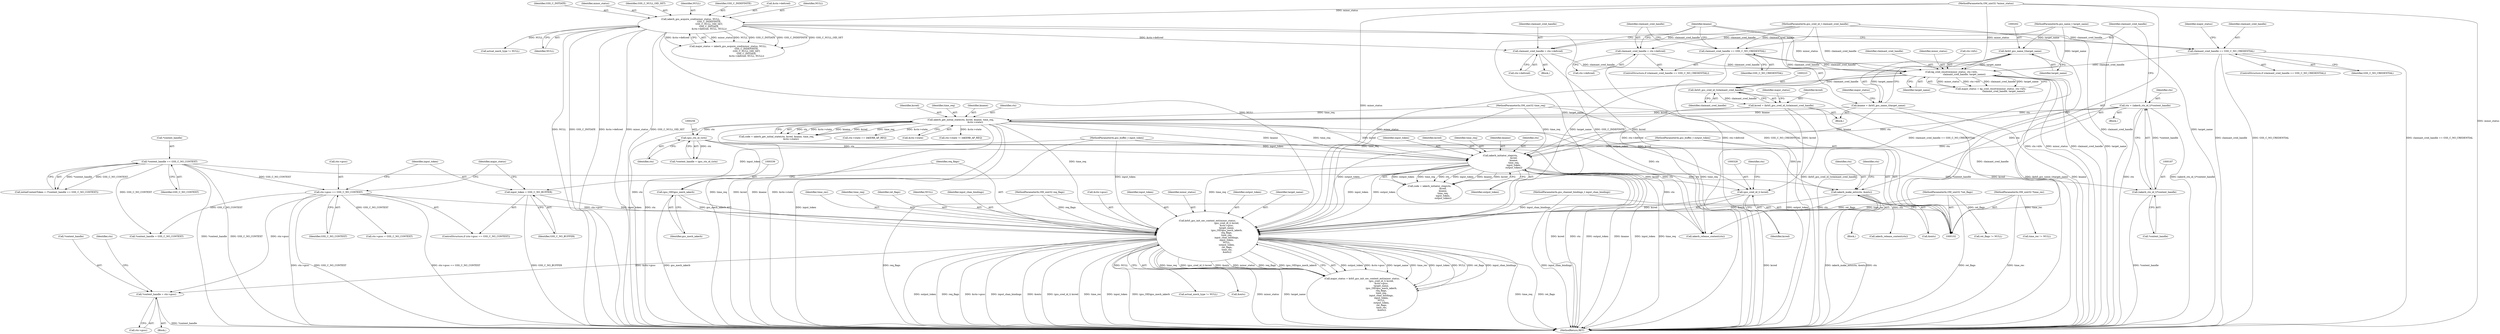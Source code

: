 digraph "1_krb5_e04f0283516e80d2f93366e0d479d13c9b5c8c2a_3@del" {
"1000353" [label="(Call,*context_handle = ctx->gssc)"];
"1000315" [label="(Call,ctx->gssc == GSS_C_NO_CONTEXT)"];
"1000132" [label="(Call,*context_handle == GSS_C_NO_CONTEXT)"];
"1000325" [label="(Call,krb5_gss_init_sec_context_ext(minor_status,\n                                                     (gss_cred_id_t) kcred,\n                                                     &ctx->gssc,\n                                                     target_name,\n                                                     (gss_OID)gss_mech_iakerb,\n                                                     req_flags,\n                                                     time_req,\n                                                     input_chan_bindings,\n                                                     input_token,\n                                                     NULL,\n                                                     output_token,\n                                                      ret_flags,\n                                                      time_rec,\n                                                      &exts))"];
"1000206" [label="(Call,kg_cred_resolve(minor_status, ctx->k5c,\n                                   claimant_cred_handle, target_name))"];
"1000161" [label="(Call,iakerb_gss_acquire_cred(minor_status, NULL,\n                                                   GSS_C_INDEFINITE,\n                                                   GSS_C_NULL_OID_SET,\n                                                   GSS_C_INITIATE,\n                                                   &ctx->defcred, NULL, NULL))"];
"1000103" [label="(MethodParameterIn,OM_uint32 *minor_status)"];
"1000177" [label="(Call,claimant_cred_handle = ctx->defcred)"];
"1000104" [label="(MethodParameterIn,gss_cred_id_t claimant_cred_handle)"];
"1000194" [label="(Call,claimant_cred_handle = ctx->defcred)"];
"1000155" [label="(Call,claimant_cred_handle == GSS_C_NO_CREDENTIAL)"];
"1000191" [label="(Call,claimant_cred_handle == GSS_C_NO_CREDENTIAL)"];
"1000201" [label="(Call,(krb5_gss_name_t)target_name)"];
"1000106" [label="(MethodParameterIn,gss_name_t target_name)"];
"1000327" [label="(Call,(gss_cred_id_t) kcred)"];
"1000220" [label="(Call,kcred = (krb5_gss_cred_id_t)claimant_cred_handle)"];
"1000222" [label="(Call,(krb5_gss_cred_id_t)claimant_cred_handle)"];
"1000233" [label="(Call,iakerb_get_initial_state(ctx, kcred, kname, time_req,\n                                        &ctx->state))"];
"1000184" [label="(Call,ctx = (iakerb_ctx_id_t)*context_handle)"];
"1000186" [label="(Call,(iakerb_ctx_id_t)*context_handle)"];
"1000199" [label="(Call,kname = (krb5_gss_name_t)target_name)"];
"1000109" [label="(MethodParameterIn,OM_uint32 time_req)"];
"1000267" [label="(Call,iakerb_initiator_step(ctx,\n                                     kcred,\n                                     kname,\n                                     time_req,\n                                     input_token,\n                                     output_token))"];
"1000255" [label="(Call,(gss_ctx_id_t)ctx)"];
"1000111" [label="(MethodParameterIn,gss_buffer_t input_token)"];
"1000113" [label="(MethodParameterIn,gss_buffer_t output_token)"];
"1000335" [label="(Call,(gss_OID)gss_mech_iakerb)"];
"1000108" [label="(MethodParameterIn,OM_uint32 req_flags)"];
"1000110" [label="(MethodParameterIn,gss_channel_bindings_t input_chan_bindings)"];
"1000320" [label="(Call,input_token = GSS_C_NO_BUFFER)"];
"1000114" [label="(MethodParameterIn,OM_uint32 *ret_flags)"];
"1000115" [label="(MethodParameterIn,OM_uint32 *time_rec)"];
"1000310" [label="(Call,iakerb_make_exts(ctx, &exts))"];
"1000193" [label="(Identifier,GSS_C_NO_CREDENTIAL)"];
"1000201" [label="(Call,(krb5_gss_name_t)target_name)"];
"1000272" [label="(Identifier,input_token)"];
"1000106" [label="(MethodParameterIn,gss_name_t target_name)"];
"1000205" [label="(Identifier,major_status)"];
"1000231" [label="(Call,code = iakerb_get_initial_state(ctx, kcred, kname, time_req,\n                                        &ctx->state))"];
"1000196" [label="(Call,ctx->defcred)"];
"1000335" [label="(Call,(gss_OID)gss_mech_iakerb)"];
"1000340" [label="(Identifier,input_chan_bindings)"];
"1000171" [label="(Identifier,NULL)"];
"1000108" [label="(MethodParameterIn,OM_uint32 req_flags)"];
"1000195" [label="(Identifier,claimant_cred_handle)"];
"1000292" [label="(Call,ctx->state == IAKERB_AP_REQ)"];
"1000166" [label="(Identifier,GSS_C_INITIATE)"];
"1000188" [label="(Call,*context_handle)"];
"1000367" [label="(Call,actual_mech_type != NULL)"];
"1000224" [label="(Identifier,claimant_cred_handle)"];
"1000135" [label="(Identifier,GSS_C_NO_CONTEXT)"];
"1000222" [label="(Call,(krb5_gss_cred_id_t)claimant_cred_handle)"];
"1000346" [label="(Call,&exts)"];
"1000338" [label="(Identifier,req_flags)"];
"1000159" [label="(Call,major_status = iakerb_gss_acquire_cred(minor_status, NULL,\n                                                   GSS_C_INDEFINITE,\n                                                   GSS_C_NULL_OID_SET,\n                                                   GSS_C_INITIATE,\n                                                   &ctx->defcred, NULL, NULL))"];
"1000179" [label="(Call,ctx->defcred)"];
"1000267" [label="(Call,iakerb_initiator_step(ctx,\n                                     kcred,\n                                     kname,\n                                     time_req,\n                                     input_token,\n                                     output_token))"];
"1000379" [label="(Call,actual_mech_type != NULL)"];
"1000353" [label="(Call,*context_handle = ctx->gssc)"];
"1000158" [label="(Block,)"];
"1000157" [label="(Identifier,GSS_C_NO_CREDENTIAL)"];
"1000429" [label="(MethodReturn,RET)"];
"1000185" [label="(Identifier,ctx)"];
"1000178" [label="(Identifier,claimant_cred_handle)"];
"1000183" [label="(Block,)"];
"1000111" [label="(MethodParameterIn,gss_buffer_t input_token)"];
"1000208" [label="(Call,ctx->k5c)"];
"1000311" [label="(Identifier,ctx)"];
"1000109" [label="(MethodParameterIn,OM_uint32 time_req)"];
"1000330" [label="(Call,&ctx->gssc)"];
"1000321" [label="(Identifier,input_token)"];
"1000341" [label="(Identifier,input_token)"];
"1000332" [label="(Identifier,ctx)"];
"1000317" [label="(Identifier,ctx)"];
"1000162" [label="(Identifier,minor_status)"];
"1000132" [label="(Call,*context_handle == GSS_C_NO_CONTEXT)"];
"1000326" [label="(Identifier,minor_status)"];
"1000319" [label="(Identifier,GSS_C_NO_CONTEXT)"];
"1000160" [label="(Identifier,major_status)"];
"1000359" [label="(Call,ctx->gssc = GSS_C_NO_CONTEXT)"];
"1000226" [label="(Identifier,major_status)"];
"1000184" [label="(Call,ctx = (iakerb_ctx_id_t)*context_handle)"];
"1000343" [label="(Identifier,output_token)"];
"1000421" [label="(Call,iakerb_release_context(ctx))"];
"1000297" [label="(Block,)"];
"1000334" [label="(Identifier,target_name)"];
"1000116" [label="(Block,)"];
"1000352" [label="(Block,)"];
"1000236" [label="(Identifier,kname)"];
"1000154" [label="(ControlStructure,if (claimant_cred_handle == GSS_C_NO_CREDENTIAL))"];
"1000269" [label="(Identifier,kcred)"];
"1000194" [label="(Call,claimant_cred_handle = ctx->defcred)"];
"1000271" [label="(Identifier,time_req)"];
"1000337" [label="(Identifier,gss_mech_iakerb)"];
"1000206" [label="(Call,kg_cred_resolve(minor_status, ctx->k5c,\n                                   claimant_cred_handle, target_name))"];
"1000323" [label="(Call,major_status = krb5_gss_init_sec_context_ext(minor_status,\n                                                     (gss_cred_id_t) kcred,\n                                                     &ctx->gssc,\n                                                     target_name,\n                                                     (gss_OID)gss_mech_iakerb,\n                                                     req_flags,\n                                                     time_req,\n                                                     input_chan_bindings,\n                                                     input_token,\n                                                     NULL,\n                                                     output_token,\n                                                      ret_flags,\n                                                      time_rec,\n                                                      &exts))"];
"1000165" [label="(Identifier,GSS_C_NULL_OID_SET)"];
"1000211" [label="(Identifier,claimant_cred_handle)"];
"1000220" [label="(Call,kcred = (krb5_gss_cred_id_t)claimant_cred_handle)"];
"1000207" [label="(Identifier,minor_status)"];
"1000238" [label="(Call,&ctx->state)"];
"1000234" [label="(Identifier,ctx)"];
"1000259" [label="(Call,ctx->state != IAKERB_AP_REQ)"];
"1000110" [label="(MethodParameterIn,gss_channel_bindings_t input_chan_bindings)"];
"1000204" [label="(Call,major_status = kg_cred_resolve(minor_status, ctx->k5c,\n                                   claimant_cred_handle, target_name))"];
"1000190" [label="(ControlStructure,if (claimant_cred_handle == GSS_C_NO_CREDENTIAL))"];
"1000115" [label="(MethodParameterIn,OM_uint32 *time_rec)"];
"1000423" [label="(Call,*context_handle = GSS_C_NO_CONTEXT)"];
"1000163" [label="(Identifier,NULL)"];
"1000270" [label="(Identifier,kname)"];
"1000130" [label="(Call,initialContextToken = (*context_handle == GSS_C_NO_CONTEXT))"];
"1000268" [label="(Identifier,ctx)"];
"1000389" [label="(Call,ret_flags != NULL)"];
"1000192" [label="(Identifier,claimant_cred_handle)"];
"1000191" [label="(Call,claimant_cred_handle == GSS_C_NO_CREDENTIAL)"];
"1000114" [label="(MethodParameterIn,OM_uint32 *ret_flags)"];
"1000345" [label="(Identifier,time_rec)"];
"1000156" [label="(Identifier,claimant_cred_handle)"];
"1000339" [label="(Identifier,time_req)"];
"1000354" [label="(Call,*context_handle)"];
"1000315" [label="(Call,ctx->gssc == GSS_C_NO_CONTEXT)"];
"1000212" [label="(Identifier,target_name)"];
"1000320" [label="(Call,input_token = GSS_C_NO_BUFFER)"];
"1000133" [label="(Call,*context_handle)"];
"1000314" [label="(ControlStructure,if (ctx->gssc == GSS_C_NO_CONTEXT))"];
"1000310" [label="(Call,iakerb_make_exts(ctx, &exts))"];
"1000104" [label="(MethodParameterIn,gss_cred_id_t claimant_cred_handle)"];
"1000265" [label="(Call,code = iakerb_initiator_step(ctx,\n                                     kcred,\n                                     kname,\n                                     time_req,\n                                     input_token,\n                                     output_token))"];
"1000327" [label="(Call,(gss_cred_id_t) kcred)"];
"1000356" [label="(Call,ctx->gssc)"];
"1000324" [label="(Identifier,major_status)"];
"1000113" [label="(MethodParameterIn,gss_buffer_t output_token)"];
"1000364" [label="(Call,iakerb_release_context(ctx))"];
"1000233" [label="(Call,iakerb_get_initial_state(ctx, kcred, kname, time_req,\n                                        &ctx->state))"];
"1000235" [label="(Identifier,kcred)"];
"1000273" [label="(Identifier,output_token)"];
"1000361" [label="(Identifier,ctx)"];
"1000344" [label="(Identifier,ret_flags)"];
"1000329" [label="(Identifier,kcred)"];
"1000172" [label="(Identifier,NULL)"];
"1000252" [label="(Call,*context_handle = (gss_ctx_id_t)ctx)"];
"1000325" [label="(Call,krb5_gss_init_sec_context_ext(minor_status,\n                                                     (gss_cred_id_t) kcred,\n                                                     &ctx->gssc,\n                                                     target_name,\n                                                     (gss_OID)gss_mech_iakerb,\n                                                     req_flags,\n                                                     time_req,\n                                                     input_chan_bindings,\n                                                     input_token,\n                                                     NULL,\n                                                     output_token,\n                                                      ret_flags,\n                                                      time_rec,\n                                                      &exts))"];
"1000312" [label="(Call,&exts)"];
"1000199" [label="(Call,kname = (krb5_gss_name_t)target_name)"];
"1000397" [label="(Call,time_rec != NULL)"];
"1000322" [label="(Identifier,GSS_C_NO_BUFFER)"];
"1000164" [label="(Identifier,GSS_C_INDEFINITE)"];
"1000161" [label="(Call,iakerb_gss_acquire_cred(minor_status, NULL,\n                                                   GSS_C_INDEFINITE,\n                                                   GSS_C_NULL_OID_SET,\n                                                   GSS_C_INITIATE,\n                                                   &ctx->defcred, NULL, NULL))"];
"1000200" [label="(Identifier,kname)"];
"1000316" [label="(Call,ctx->gssc)"];
"1000167" [label="(Call,&ctx->defcred)"];
"1000186" [label="(Call,(iakerb_ctx_id_t)*context_handle)"];
"1000203" [label="(Identifier,target_name)"];
"1000103" [label="(MethodParameterIn,OM_uint32 *minor_status)"];
"1000237" [label="(Identifier,time_req)"];
"1000255" [label="(Call,(gss_ctx_id_t)ctx)"];
"1000221" [label="(Identifier,kcred)"];
"1000177" [label="(Call,claimant_cred_handle = ctx->defcred)"];
"1000257" [label="(Identifier,ctx)"];
"1000155" [label="(Call,claimant_cred_handle == GSS_C_NO_CREDENTIAL)"];
"1000342" [label="(Identifier,NULL)"];
"1000353" -> "1000352"  [label="AST: "];
"1000353" -> "1000356"  [label="CFG: "];
"1000354" -> "1000353"  [label="AST: "];
"1000356" -> "1000353"  [label="AST: "];
"1000361" -> "1000353"  [label="CFG: "];
"1000353" -> "1000429"  [label="DDG: *context_handle"];
"1000315" -> "1000353"  [label="DDG: ctx->gssc"];
"1000325" -> "1000353"  [label="DDG: &ctx->gssc"];
"1000315" -> "1000314"  [label="AST: "];
"1000315" -> "1000319"  [label="CFG: "];
"1000316" -> "1000315"  [label="AST: "];
"1000319" -> "1000315"  [label="AST: "];
"1000321" -> "1000315"  [label="CFG: "];
"1000324" -> "1000315"  [label="CFG: "];
"1000315" -> "1000429"  [label="DDG: ctx->gssc == GSS_C_NO_CONTEXT"];
"1000315" -> "1000429"  [label="DDG: ctx->gssc"];
"1000315" -> "1000429"  [label="DDG: GSS_C_NO_CONTEXT"];
"1000132" -> "1000315"  [label="DDG: GSS_C_NO_CONTEXT"];
"1000315" -> "1000325"  [label="DDG: ctx->gssc"];
"1000315" -> "1000359"  [label="DDG: GSS_C_NO_CONTEXT"];
"1000315" -> "1000423"  [label="DDG: GSS_C_NO_CONTEXT"];
"1000132" -> "1000130"  [label="AST: "];
"1000132" -> "1000135"  [label="CFG: "];
"1000133" -> "1000132"  [label="AST: "];
"1000135" -> "1000132"  [label="AST: "];
"1000130" -> "1000132"  [label="CFG: "];
"1000132" -> "1000429"  [label="DDG: *context_handle"];
"1000132" -> "1000429"  [label="DDG: GSS_C_NO_CONTEXT"];
"1000132" -> "1000130"  [label="DDG: *context_handle"];
"1000132" -> "1000130"  [label="DDG: GSS_C_NO_CONTEXT"];
"1000132" -> "1000186"  [label="DDG: *context_handle"];
"1000132" -> "1000423"  [label="DDG: GSS_C_NO_CONTEXT"];
"1000325" -> "1000323"  [label="AST: "];
"1000325" -> "1000346"  [label="CFG: "];
"1000326" -> "1000325"  [label="AST: "];
"1000327" -> "1000325"  [label="AST: "];
"1000330" -> "1000325"  [label="AST: "];
"1000334" -> "1000325"  [label="AST: "];
"1000335" -> "1000325"  [label="AST: "];
"1000338" -> "1000325"  [label="AST: "];
"1000339" -> "1000325"  [label="AST: "];
"1000340" -> "1000325"  [label="AST: "];
"1000341" -> "1000325"  [label="AST: "];
"1000342" -> "1000325"  [label="AST: "];
"1000343" -> "1000325"  [label="AST: "];
"1000344" -> "1000325"  [label="AST: "];
"1000345" -> "1000325"  [label="AST: "];
"1000346" -> "1000325"  [label="AST: "];
"1000323" -> "1000325"  [label="CFG: "];
"1000325" -> "1000429"  [label="DDG: minor_status"];
"1000325" -> "1000429"  [label="DDG: target_name"];
"1000325" -> "1000429"  [label="DDG: time_req"];
"1000325" -> "1000429"  [label="DDG: ret_flags"];
"1000325" -> "1000429"  [label="DDG: output_token"];
"1000325" -> "1000429"  [label="DDG: req_flags"];
"1000325" -> "1000429"  [label="DDG: &ctx->gssc"];
"1000325" -> "1000429"  [label="DDG: input_chan_bindings"];
"1000325" -> "1000429"  [label="DDG: &exts"];
"1000325" -> "1000429"  [label="DDG: (gss_cred_id_t) kcred"];
"1000325" -> "1000429"  [label="DDG: time_rec"];
"1000325" -> "1000429"  [label="DDG: input_token"];
"1000325" -> "1000429"  [label="DDG: (gss_OID)gss_mech_iakerb"];
"1000325" -> "1000323"  [label="DDG: output_token"];
"1000325" -> "1000323"  [label="DDG: &ctx->gssc"];
"1000325" -> "1000323"  [label="DDG: target_name"];
"1000325" -> "1000323"  [label="DDG: time_rec"];
"1000325" -> "1000323"  [label="DDG: input_token"];
"1000325" -> "1000323"  [label="DDG: NULL"];
"1000325" -> "1000323"  [label="DDG: ret_flags"];
"1000325" -> "1000323"  [label="DDG: input_chan_bindings"];
"1000325" -> "1000323"  [label="DDG: time_req"];
"1000325" -> "1000323"  [label="DDG: (gss_cred_id_t) kcred"];
"1000325" -> "1000323"  [label="DDG: &exts"];
"1000325" -> "1000323"  [label="DDG: minor_status"];
"1000325" -> "1000323"  [label="DDG: req_flags"];
"1000325" -> "1000323"  [label="DDG: (gss_OID)gss_mech_iakerb"];
"1000206" -> "1000325"  [label="DDG: minor_status"];
"1000206" -> "1000325"  [label="DDG: target_name"];
"1000103" -> "1000325"  [label="DDG: minor_status"];
"1000327" -> "1000325"  [label="DDG: kcred"];
"1000106" -> "1000325"  [label="DDG: target_name"];
"1000335" -> "1000325"  [label="DDG: gss_mech_iakerb"];
"1000108" -> "1000325"  [label="DDG: req_flags"];
"1000233" -> "1000325"  [label="DDG: time_req"];
"1000267" -> "1000325"  [label="DDG: time_req"];
"1000267" -> "1000325"  [label="DDG: input_token"];
"1000267" -> "1000325"  [label="DDG: output_token"];
"1000109" -> "1000325"  [label="DDG: time_req"];
"1000110" -> "1000325"  [label="DDG: input_chan_bindings"];
"1000320" -> "1000325"  [label="DDG: input_token"];
"1000111" -> "1000325"  [label="DDG: input_token"];
"1000161" -> "1000325"  [label="DDG: NULL"];
"1000113" -> "1000325"  [label="DDG: output_token"];
"1000114" -> "1000325"  [label="DDG: ret_flags"];
"1000115" -> "1000325"  [label="DDG: time_rec"];
"1000310" -> "1000325"  [label="DDG: &exts"];
"1000325" -> "1000367"  [label="DDG: NULL"];
"1000206" -> "1000204"  [label="AST: "];
"1000206" -> "1000212"  [label="CFG: "];
"1000207" -> "1000206"  [label="AST: "];
"1000208" -> "1000206"  [label="AST: "];
"1000211" -> "1000206"  [label="AST: "];
"1000212" -> "1000206"  [label="AST: "];
"1000204" -> "1000206"  [label="CFG: "];
"1000206" -> "1000429"  [label="DDG: target_name"];
"1000206" -> "1000429"  [label="DDG: ctx->k5c"];
"1000206" -> "1000429"  [label="DDG: minor_status"];
"1000206" -> "1000429"  [label="DDG: claimant_cred_handle"];
"1000206" -> "1000204"  [label="DDG: minor_status"];
"1000206" -> "1000204"  [label="DDG: ctx->k5c"];
"1000206" -> "1000204"  [label="DDG: claimant_cred_handle"];
"1000206" -> "1000204"  [label="DDG: target_name"];
"1000161" -> "1000206"  [label="DDG: minor_status"];
"1000103" -> "1000206"  [label="DDG: minor_status"];
"1000177" -> "1000206"  [label="DDG: claimant_cred_handle"];
"1000194" -> "1000206"  [label="DDG: claimant_cred_handle"];
"1000155" -> "1000206"  [label="DDG: claimant_cred_handle"];
"1000191" -> "1000206"  [label="DDG: claimant_cred_handle"];
"1000104" -> "1000206"  [label="DDG: claimant_cred_handle"];
"1000201" -> "1000206"  [label="DDG: target_name"];
"1000106" -> "1000206"  [label="DDG: target_name"];
"1000206" -> "1000222"  [label="DDG: claimant_cred_handle"];
"1000161" -> "1000159"  [label="AST: "];
"1000161" -> "1000172"  [label="CFG: "];
"1000162" -> "1000161"  [label="AST: "];
"1000163" -> "1000161"  [label="AST: "];
"1000164" -> "1000161"  [label="AST: "];
"1000165" -> "1000161"  [label="AST: "];
"1000166" -> "1000161"  [label="AST: "];
"1000167" -> "1000161"  [label="AST: "];
"1000171" -> "1000161"  [label="AST: "];
"1000172" -> "1000161"  [label="AST: "];
"1000159" -> "1000161"  [label="CFG: "];
"1000161" -> "1000429"  [label="DDG: GSS_C_INDEFINITE"];
"1000161" -> "1000429"  [label="DDG: NULL"];
"1000161" -> "1000429"  [label="DDG: GSS_C_INITIATE"];
"1000161" -> "1000429"  [label="DDG: &ctx->defcred"];
"1000161" -> "1000429"  [label="DDG: minor_status"];
"1000161" -> "1000429"  [label="DDG: GSS_C_NULL_OID_SET"];
"1000161" -> "1000159"  [label="DDG: minor_status"];
"1000161" -> "1000159"  [label="DDG: NULL"];
"1000161" -> "1000159"  [label="DDG: GSS_C_INITIATE"];
"1000161" -> "1000159"  [label="DDG: GSS_C_INDEFINITE"];
"1000161" -> "1000159"  [label="DDG: GSS_C_NULL_OID_SET"];
"1000161" -> "1000159"  [label="DDG: &ctx->defcred"];
"1000103" -> "1000161"  [label="DDG: minor_status"];
"1000161" -> "1000177"  [label="DDG: &ctx->defcred"];
"1000161" -> "1000379"  [label="DDG: NULL"];
"1000103" -> "1000102"  [label="AST: "];
"1000103" -> "1000429"  [label="DDG: minor_status"];
"1000177" -> "1000158"  [label="AST: "];
"1000177" -> "1000179"  [label="CFG: "];
"1000178" -> "1000177"  [label="AST: "];
"1000179" -> "1000177"  [label="AST: "];
"1000200" -> "1000177"  [label="CFG: "];
"1000177" -> "1000429"  [label="DDG: ctx->defcred"];
"1000104" -> "1000177"  [label="DDG: claimant_cred_handle"];
"1000104" -> "1000102"  [label="AST: "];
"1000104" -> "1000429"  [label="DDG: claimant_cred_handle"];
"1000104" -> "1000155"  [label="DDG: claimant_cred_handle"];
"1000104" -> "1000191"  [label="DDG: claimant_cred_handle"];
"1000104" -> "1000194"  [label="DDG: claimant_cred_handle"];
"1000104" -> "1000222"  [label="DDG: claimant_cred_handle"];
"1000194" -> "1000190"  [label="AST: "];
"1000194" -> "1000196"  [label="CFG: "];
"1000195" -> "1000194"  [label="AST: "];
"1000196" -> "1000194"  [label="AST: "];
"1000200" -> "1000194"  [label="CFG: "];
"1000194" -> "1000429"  [label="DDG: ctx->defcred"];
"1000155" -> "1000154"  [label="AST: "];
"1000155" -> "1000157"  [label="CFG: "];
"1000156" -> "1000155"  [label="AST: "];
"1000157" -> "1000155"  [label="AST: "];
"1000160" -> "1000155"  [label="CFG: "];
"1000200" -> "1000155"  [label="CFG: "];
"1000155" -> "1000429"  [label="DDG: GSS_C_NO_CREDENTIAL"];
"1000155" -> "1000429"  [label="DDG: claimant_cred_handle == GSS_C_NO_CREDENTIAL"];
"1000155" -> "1000429"  [label="DDG: claimant_cred_handle"];
"1000191" -> "1000190"  [label="AST: "];
"1000191" -> "1000193"  [label="CFG: "];
"1000192" -> "1000191"  [label="AST: "];
"1000193" -> "1000191"  [label="AST: "];
"1000195" -> "1000191"  [label="CFG: "];
"1000200" -> "1000191"  [label="CFG: "];
"1000191" -> "1000429"  [label="DDG: claimant_cred_handle == GSS_C_NO_CREDENTIAL"];
"1000191" -> "1000429"  [label="DDG: GSS_C_NO_CREDENTIAL"];
"1000201" -> "1000199"  [label="AST: "];
"1000201" -> "1000203"  [label="CFG: "];
"1000202" -> "1000201"  [label="AST: "];
"1000203" -> "1000201"  [label="AST: "];
"1000199" -> "1000201"  [label="CFG: "];
"1000201" -> "1000199"  [label="DDG: target_name"];
"1000106" -> "1000201"  [label="DDG: target_name"];
"1000106" -> "1000102"  [label="AST: "];
"1000106" -> "1000429"  [label="DDG: target_name"];
"1000327" -> "1000329"  [label="CFG: "];
"1000328" -> "1000327"  [label="AST: "];
"1000329" -> "1000327"  [label="AST: "];
"1000332" -> "1000327"  [label="CFG: "];
"1000327" -> "1000429"  [label="DDG: kcred"];
"1000220" -> "1000327"  [label="DDG: kcred"];
"1000233" -> "1000327"  [label="DDG: kcred"];
"1000267" -> "1000327"  [label="DDG: kcred"];
"1000220" -> "1000116"  [label="AST: "];
"1000220" -> "1000222"  [label="CFG: "];
"1000221" -> "1000220"  [label="AST: "];
"1000222" -> "1000220"  [label="AST: "];
"1000226" -> "1000220"  [label="CFG: "];
"1000220" -> "1000429"  [label="DDG: kcred"];
"1000220" -> "1000429"  [label="DDG: (krb5_gss_cred_id_t)claimant_cred_handle"];
"1000222" -> "1000220"  [label="DDG: claimant_cred_handle"];
"1000220" -> "1000233"  [label="DDG: kcred"];
"1000220" -> "1000267"  [label="DDG: kcred"];
"1000222" -> "1000224"  [label="CFG: "];
"1000223" -> "1000222"  [label="AST: "];
"1000224" -> "1000222"  [label="AST: "];
"1000222" -> "1000429"  [label="DDG: claimant_cred_handle"];
"1000233" -> "1000231"  [label="AST: "];
"1000233" -> "1000238"  [label="CFG: "];
"1000234" -> "1000233"  [label="AST: "];
"1000235" -> "1000233"  [label="AST: "];
"1000236" -> "1000233"  [label="AST: "];
"1000237" -> "1000233"  [label="AST: "];
"1000238" -> "1000233"  [label="AST: "];
"1000231" -> "1000233"  [label="CFG: "];
"1000233" -> "1000429"  [label="DDG: time_req"];
"1000233" -> "1000429"  [label="DDG: kname"];
"1000233" -> "1000429"  [label="DDG: kcred"];
"1000233" -> "1000429"  [label="DDG: &ctx->state"];
"1000233" -> "1000429"  [label="DDG: ctx"];
"1000233" -> "1000231"  [label="DDG: ctx"];
"1000233" -> "1000231"  [label="DDG: &ctx->state"];
"1000233" -> "1000231"  [label="DDG: kname"];
"1000233" -> "1000231"  [label="DDG: kcred"];
"1000233" -> "1000231"  [label="DDG: time_req"];
"1000184" -> "1000233"  [label="DDG: ctx"];
"1000199" -> "1000233"  [label="DDG: kname"];
"1000109" -> "1000233"  [label="DDG: time_req"];
"1000233" -> "1000255"  [label="DDG: ctx"];
"1000233" -> "1000259"  [label="DDG: &ctx->state"];
"1000233" -> "1000267"  [label="DDG: kcred"];
"1000233" -> "1000267"  [label="DDG: kname"];
"1000233" -> "1000267"  [label="DDG: time_req"];
"1000233" -> "1000292"  [label="DDG: &ctx->state"];
"1000233" -> "1000421"  [label="DDG: ctx"];
"1000184" -> "1000183"  [label="AST: "];
"1000184" -> "1000186"  [label="CFG: "];
"1000185" -> "1000184"  [label="AST: "];
"1000186" -> "1000184"  [label="AST: "];
"1000192" -> "1000184"  [label="CFG: "];
"1000184" -> "1000429"  [label="DDG: (iakerb_ctx_id_t)*context_handle"];
"1000184" -> "1000429"  [label="DDG: ctx"];
"1000186" -> "1000184"  [label="DDG: *context_handle"];
"1000184" -> "1000267"  [label="DDG: ctx"];
"1000184" -> "1000310"  [label="DDG: ctx"];
"1000184" -> "1000421"  [label="DDG: ctx"];
"1000186" -> "1000188"  [label="CFG: "];
"1000187" -> "1000186"  [label="AST: "];
"1000188" -> "1000186"  [label="AST: "];
"1000186" -> "1000429"  [label="DDG: *context_handle"];
"1000199" -> "1000116"  [label="AST: "];
"1000200" -> "1000199"  [label="AST: "];
"1000205" -> "1000199"  [label="CFG: "];
"1000199" -> "1000429"  [label="DDG: (krb5_gss_name_t)target_name"];
"1000199" -> "1000429"  [label="DDG: kname"];
"1000199" -> "1000267"  [label="DDG: kname"];
"1000109" -> "1000102"  [label="AST: "];
"1000109" -> "1000429"  [label="DDG: time_req"];
"1000109" -> "1000267"  [label="DDG: time_req"];
"1000267" -> "1000265"  [label="AST: "];
"1000267" -> "1000273"  [label="CFG: "];
"1000268" -> "1000267"  [label="AST: "];
"1000269" -> "1000267"  [label="AST: "];
"1000270" -> "1000267"  [label="AST: "];
"1000271" -> "1000267"  [label="AST: "];
"1000272" -> "1000267"  [label="AST: "];
"1000273" -> "1000267"  [label="AST: "];
"1000265" -> "1000267"  [label="CFG: "];
"1000267" -> "1000429"  [label="DDG: kcred"];
"1000267" -> "1000429"  [label="DDG: ctx"];
"1000267" -> "1000429"  [label="DDG: output_token"];
"1000267" -> "1000429"  [label="DDG: kname"];
"1000267" -> "1000429"  [label="DDG: input_token"];
"1000267" -> "1000429"  [label="DDG: time_req"];
"1000267" -> "1000265"  [label="DDG: output_token"];
"1000267" -> "1000265"  [label="DDG: time_req"];
"1000267" -> "1000265"  [label="DDG: ctx"];
"1000267" -> "1000265"  [label="DDG: input_token"];
"1000267" -> "1000265"  [label="DDG: kname"];
"1000267" -> "1000265"  [label="DDG: kcred"];
"1000255" -> "1000267"  [label="DDG: ctx"];
"1000111" -> "1000267"  [label="DDG: input_token"];
"1000113" -> "1000267"  [label="DDG: output_token"];
"1000267" -> "1000310"  [label="DDG: ctx"];
"1000267" -> "1000421"  [label="DDG: ctx"];
"1000255" -> "1000252"  [label="AST: "];
"1000255" -> "1000257"  [label="CFG: "];
"1000256" -> "1000255"  [label="AST: "];
"1000257" -> "1000255"  [label="AST: "];
"1000252" -> "1000255"  [label="CFG: "];
"1000255" -> "1000429"  [label="DDG: ctx"];
"1000255" -> "1000252"  [label="DDG: ctx"];
"1000255" -> "1000310"  [label="DDG: ctx"];
"1000255" -> "1000421"  [label="DDG: ctx"];
"1000111" -> "1000102"  [label="AST: "];
"1000111" -> "1000429"  [label="DDG: input_token"];
"1000111" -> "1000320"  [label="DDG: input_token"];
"1000113" -> "1000102"  [label="AST: "];
"1000113" -> "1000429"  [label="DDG: output_token"];
"1000335" -> "1000337"  [label="CFG: "];
"1000336" -> "1000335"  [label="AST: "];
"1000337" -> "1000335"  [label="AST: "];
"1000338" -> "1000335"  [label="CFG: "];
"1000335" -> "1000429"  [label="DDG: gss_mech_iakerb"];
"1000108" -> "1000102"  [label="AST: "];
"1000108" -> "1000429"  [label="DDG: req_flags"];
"1000110" -> "1000102"  [label="AST: "];
"1000110" -> "1000429"  [label="DDG: input_chan_bindings"];
"1000320" -> "1000314"  [label="AST: "];
"1000320" -> "1000322"  [label="CFG: "];
"1000321" -> "1000320"  [label="AST: "];
"1000322" -> "1000320"  [label="AST: "];
"1000324" -> "1000320"  [label="CFG: "];
"1000320" -> "1000429"  [label="DDG: GSS_C_NO_BUFFER"];
"1000114" -> "1000102"  [label="AST: "];
"1000114" -> "1000429"  [label="DDG: ret_flags"];
"1000114" -> "1000389"  [label="DDG: ret_flags"];
"1000115" -> "1000102"  [label="AST: "];
"1000115" -> "1000429"  [label="DDG: time_rec"];
"1000115" -> "1000397"  [label="DDG: time_rec"];
"1000310" -> "1000297"  [label="AST: "];
"1000310" -> "1000312"  [label="CFG: "];
"1000311" -> "1000310"  [label="AST: "];
"1000312" -> "1000310"  [label="AST: "];
"1000317" -> "1000310"  [label="CFG: "];
"1000310" -> "1000429"  [label="DDG: iakerb_make_exts(ctx, &exts)"];
"1000310" -> "1000429"  [label="DDG: ctx"];
"1000310" -> "1000364"  [label="DDG: ctx"];
"1000310" -> "1000421"  [label="DDG: ctx"];
}
